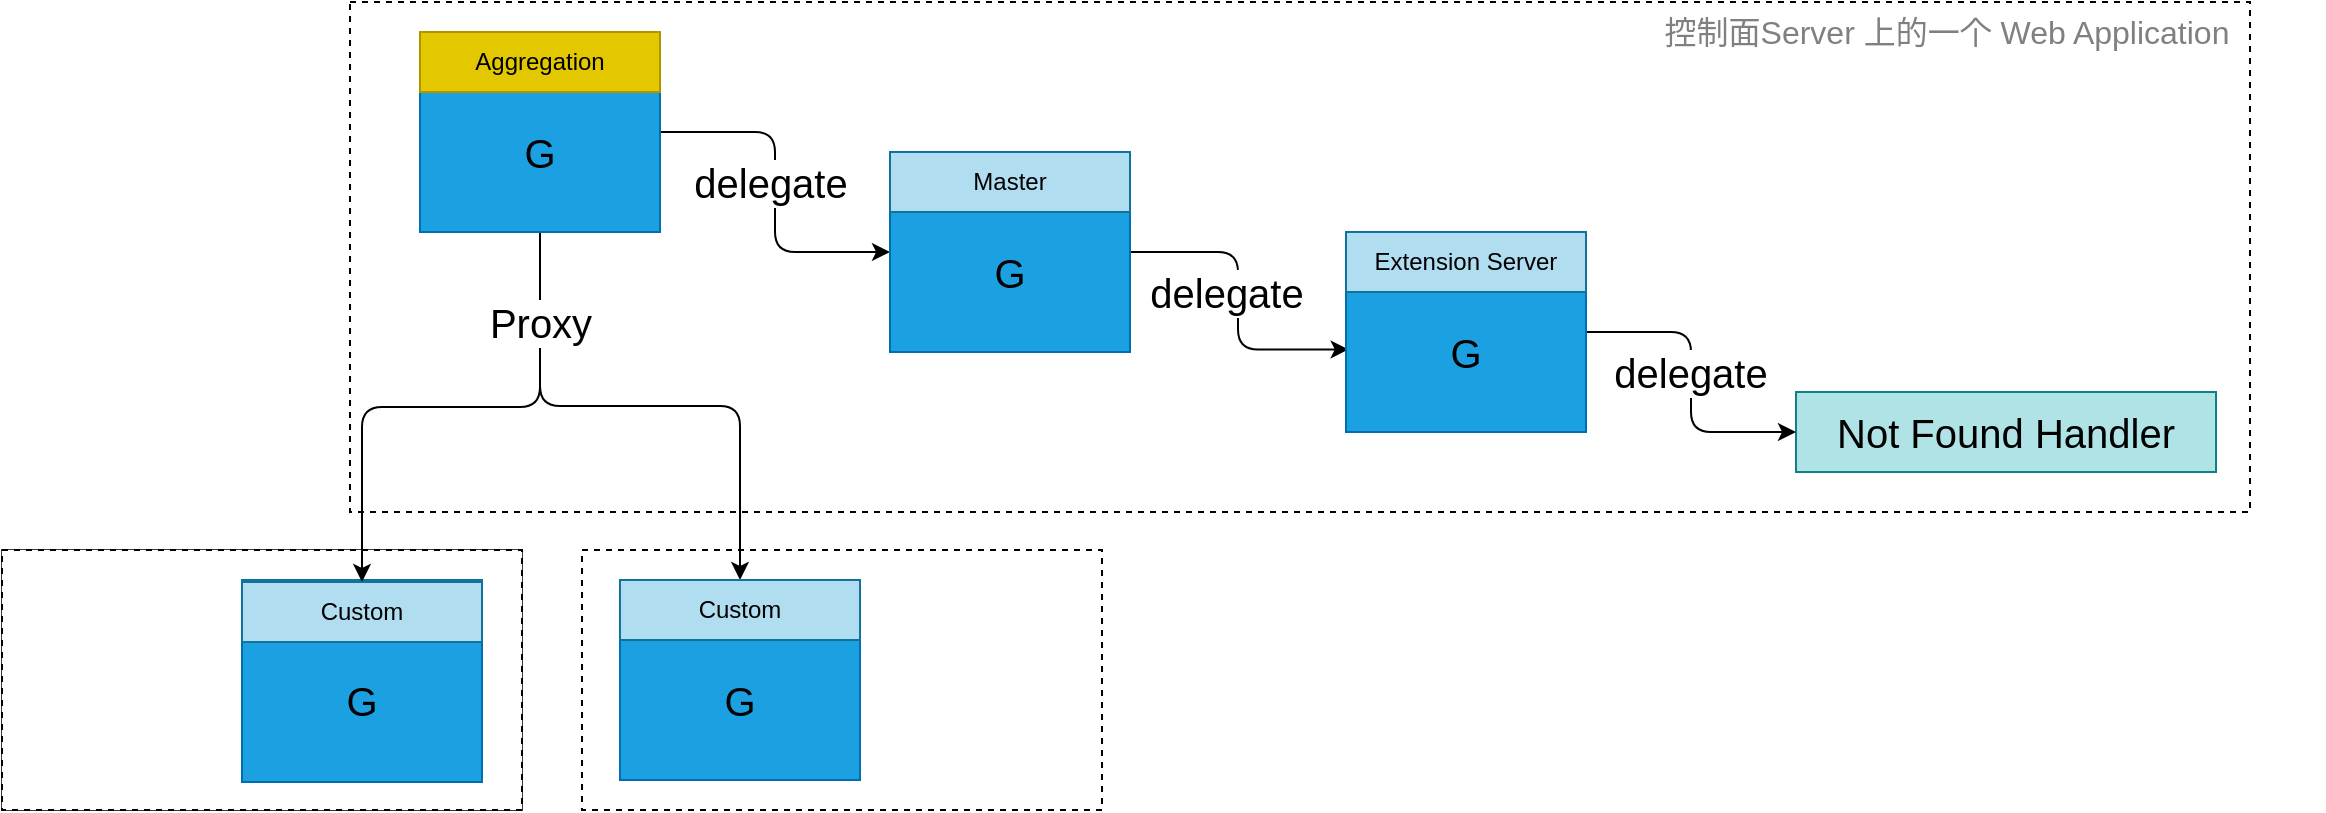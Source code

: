 <mxfile>
    <diagram id="wz-hXvcGyVTrwp2TZiIl" name="desc">
        <mxGraphModel dx="2011" dy="832" grid="1" gridSize="10" guides="1" tooltips="1" connect="1" arrows="1" fold="1" page="1" pageScale="1" pageWidth="827" pageHeight="1169" math="0" shadow="0">
            <root>
                <mxCell id="0"/>
                <mxCell id="1" parent="0"/>
                <mxCell id="2" value="" style="rounded=0;whiteSpace=wrap;html=1;dashed=1;" parent="1" vertex="1">
                    <mxGeometry x="-10" y="25" width="950" height="255" as="geometry"/>
                </mxCell>
                <mxCell id="16" value="" style="group;fillColor=#ffff88;strokeColor=#36393d;container=0;" parent="1" vertex="1" connectable="0">
                    <mxGeometry x="25" y="40" width="120" height="100" as="geometry"/>
                </mxCell>
                <mxCell id="17" value="" style="group;fillColor=#b1ddf0;strokeColor=#10739e;container=0;" parent="1" vertex="1" connectable="0">
                    <mxGeometry x="260" y="100" width="120" height="100" as="geometry"/>
                </mxCell>
                <mxCell id="21" value="" style="group;fillColor=#b1ddf0;strokeColor=#10739e;container=0;" parent="1" vertex="1" connectable="0">
                    <mxGeometry x="488" y="140" width="120" height="100" as="geometry"/>
                </mxCell>
                <mxCell id="27" value="Not Found Handler" style="rounded=0;whiteSpace=wrap;html=1;fontSize=20;fillColor=#b0e3e6;strokeColor=#0e8088;" parent="1" vertex="1">
                    <mxGeometry x="713" y="220" width="210" height="40" as="geometry"/>
                </mxCell>
                <mxCell id="28" style="edgeStyle=orthogonalEdgeStyle;html=1;entryX=0;entryY=0.5;entryDx=0;entryDy=0;fontSize=20;" parent="1" source="5" target="18" edge="1">
                    <mxGeometry relative="1" as="geometry"/>
                </mxCell>
                <mxCell id="31" value="delegate" style="edgeLabel;html=1;align=center;verticalAlign=middle;resizable=0;points=[];fontSize=20;" parent="28" vertex="1" connectable="0">
                    <mxGeometry x="-0.352" y="-4" relative="1" as="geometry">
                        <mxPoint x="-2" y="21" as="offset"/>
                    </mxGeometry>
                </mxCell>
                <mxCell id="29" style="edgeStyle=orthogonalEdgeStyle;html=1;entryX=0.011;entryY=0.587;entryDx=0;entryDy=0;entryPerimeter=0;fontSize=20;" parent="1" source="18" target="22" edge="1">
                    <mxGeometry relative="1" as="geometry"/>
                </mxCell>
                <mxCell id="30" style="edgeStyle=orthogonalEdgeStyle;html=1;entryX=0;entryY=0.5;entryDx=0;entryDy=0;fontSize=20;" parent="1" source="22" target="27" edge="1">
                    <mxGeometry relative="1" as="geometry"/>
                </mxCell>
                <mxCell id="32" value="delegate" style="edgeLabel;html=1;align=center;verticalAlign=middle;resizable=0;points=[];fontSize=20;" parent="1" vertex="1" connectable="0">
                    <mxGeometry x="428" y="170" as="geometry"/>
                </mxCell>
                <mxCell id="33" value="delegate" style="edgeLabel;html=1;align=center;verticalAlign=middle;resizable=0;points=[];fontSize=20;" parent="1" vertex="1" connectable="0">
                    <mxGeometry x="660" y="210" as="geometry"/>
                </mxCell>
                <mxCell id="46" value="" style="group;fillColor=#ffcccc;strokeColor=#36393d;container=0;" parent="1" vertex="1" connectable="0">
                    <mxGeometry x="-184" y="299" width="260" height="130" as="geometry"/>
                </mxCell>
                <mxCell id="34" value="" style="rounded=0;whiteSpace=wrap;html=1;fontSize=20;dashed=1;" parent="1" vertex="1">
                    <mxGeometry x="-184" y="299" width="260" height="130" as="geometry"/>
                </mxCell>
                <mxCell id="36" value="" style="group;fillColor=#b1ddf0;strokeColor=#10739e;container=0;" parent="1" vertex="1" connectable="0">
                    <mxGeometry x="-64" y="314" width="120" height="100" as="geometry"/>
                </mxCell>
                <mxCell id="37" value="" style="rounded=0;whiteSpace=wrap;html=1;fillColor=#1ba1e2;fontColor=#ffffff;strokeColor=#006EAF;" parent="1" vertex="1">
                    <mxGeometry x="-64" y="315" width="120" height="100" as="geometry"/>
                </mxCell>
                <mxCell id="49" value="" style="rounded=0;whiteSpace=wrap;html=1;fontSize=20;dashed=1;" parent="1" vertex="1">
                    <mxGeometry x="106" y="299" width="260" height="130" as="geometry"/>
                </mxCell>
                <mxCell id="54" style="edgeStyle=orthogonalEdgeStyle;html=1;entryX=0.5;entryY=0;entryDx=0;entryDy=0;fontSize=20;" parent="1" source="5" target="38" edge="1">
                    <mxGeometry relative="1" as="geometry"/>
                </mxCell>
                <mxCell id="55" style="edgeStyle=orthogonalEdgeStyle;html=1;fontSize=20;" parent="1" source="5" target="52" edge="1">
                    <mxGeometry relative="1" as="geometry"/>
                </mxCell>
                <mxCell id="60" value="&lt;font style=&quot;font-size: 20px ; font-weight: normal&quot;&gt;Proxy&lt;/font&gt;" style="edgeLabel;html=1;align=center;verticalAlign=middle;resizable=0;points=[];fontStyle=1" vertex="1" connectable="0" parent="55">
                    <mxGeometry x="-0.871" y="2" relative="1" as="geometry">
                        <mxPoint x="-2" y="27" as="offset"/>
                    </mxGeometry>
                </mxCell>
                <mxCell id="5" value="" style="rounded=0;whiteSpace=wrap;html=1;fillColor=#1ba1e2;fontColor=#ffffff;strokeColor=#006EAF;" parent="1" vertex="1">
                    <mxGeometry x="25" y="40" width="120" height="100" as="geometry"/>
                </mxCell>
                <mxCell id="14" value="Aggregation" style="rounded=0;whiteSpace=wrap;html=1;fillColor=#e3c800;fontColor=#000000;strokeColor=#B09500;" parent="1" vertex="1">
                    <mxGeometry x="25" y="40" width="120" height="30" as="geometry"/>
                </mxCell>
                <mxCell id="15" value="G" style="text;html=1;strokeColor=none;fillColor=none;align=center;verticalAlign=middle;whiteSpace=wrap;rounded=0;fontSize=20;" parent="1" vertex="1">
                    <mxGeometry x="55" y="85" width="60" height="30" as="geometry"/>
                </mxCell>
                <mxCell id="18" value="" style="rounded=0;whiteSpace=wrap;html=1;fillColor=#1ba1e2;fontColor=#ffffff;strokeColor=#006EAF;" parent="1" vertex="1">
                    <mxGeometry x="260" y="100" width="120" height="100" as="geometry"/>
                </mxCell>
                <mxCell id="19" value="Master" style="rounded=0;whiteSpace=wrap;html=1;fillColor=#b1ddf0;strokeColor=#10739e;" parent="1" vertex="1">
                    <mxGeometry x="260" y="100" width="120" height="30" as="geometry"/>
                </mxCell>
                <mxCell id="20" value="G" style="text;html=1;strokeColor=none;fillColor=none;align=center;verticalAlign=middle;whiteSpace=wrap;rounded=0;fontSize=20;" parent="1" vertex="1">
                    <mxGeometry x="290" y="145" width="60" height="30" as="geometry"/>
                </mxCell>
                <mxCell id="22" value="" style="rounded=0;whiteSpace=wrap;html=1;fillColor=#1ba1e2;fontColor=#ffffff;strokeColor=#006EAF;" parent="1" vertex="1">
                    <mxGeometry x="488" y="140" width="120" height="100" as="geometry"/>
                </mxCell>
                <mxCell id="23" value="Extension Server" style="rounded=0;whiteSpace=wrap;html=1;fillColor=#b1ddf0;strokeColor=#10739e;" parent="1" vertex="1">
                    <mxGeometry x="488" y="140" width="120" height="30" as="geometry"/>
                </mxCell>
                <mxCell id="24" value="G" style="text;html=1;strokeColor=none;fillColor=none;align=center;verticalAlign=middle;whiteSpace=wrap;rounded=0;fontSize=20;" parent="1" vertex="1">
                    <mxGeometry x="518" y="185" width="60" height="30" as="geometry"/>
                </mxCell>
                <mxCell id="56" value="" style="group" parent="1" vertex="1" connectable="0">
                    <mxGeometry x="125" y="314" width="120" height="100" as="geometry"/>
                </mxCell>
                <mxCell id="51" value="" style="rounded=0;whiteSpace=wrap;html=1;fillColor=#1ba1e2;fontColor=#ffffff;strokeColor=#006EAF;" parent="56" vertex="1">
                    <mxGeometry width="120" height="100" as="geometry"/>
                </mxCell>
                <mxCell id="52" value="Custom" style="rounded=0;whiteSpace=wrap;html=1;fillColor=#b1ddf0;strokeColor=#10739e;" parent="56" vertex="1">
                    <mxGeometry width="120" height="30" as="geometry"/>
                </mxCell>
                <mxCell id="53" value="G" style="text;html=1;strokeColor=none;fillColor=none;align=center;verticalAlign=middle;whiteSpace=wrap;rounded=0;fontSize=20;" parent="56" vertex="1">
                    <mxGeometry x="30" y="45" width="60" height="30" as="geometry"/>
                </mxCell>
                <mxCell id="57" value="" style="group" parent="1" vertex="1" connectable="0">
                    <mxGeometry x="-64" y="314" width="120" height="75" as="geometry"/>
                </mxCell>
                <mxCell id="38" value="Custom" style="rounded=0;whiteSpace=wrap;html=1;fillColor=#b1ddf0;strokeColor=#10739e;" parent="57" vertex="1">
                    <mxGeometry y="1" width="120" height="30" as="geometry"/>
                </mxCell>
                <mxCell id="39" value="G" style="text;html=1;strokeColor=none;fillColor=none;align=center;verticalAlign=middle;whiteSpace=wrap;rounded=0;fontSize=20;" parent="57" vertex="1">
                    <mxGeometry x="30" y="45" width="60" height="30" as="geometry"/>
                </mxCell>
                <mxCell id="59" value="控制面Server 上的一个 Web Application" style="text;html=1;strokeColor=none;fillColor=none;align=center;verticalAlign=middle;whiteSpace=wrap;rounded=0;dashed=1;fontSize=16;fontColor=#808080;" parent="1" vertex="1">
                    <mxGeometry x="600" y="25" width="377" height="30" as="geometry"/>
                </mxCell>
            </root>
        </mxGraphModel>
    </diagram>
</mxfile>